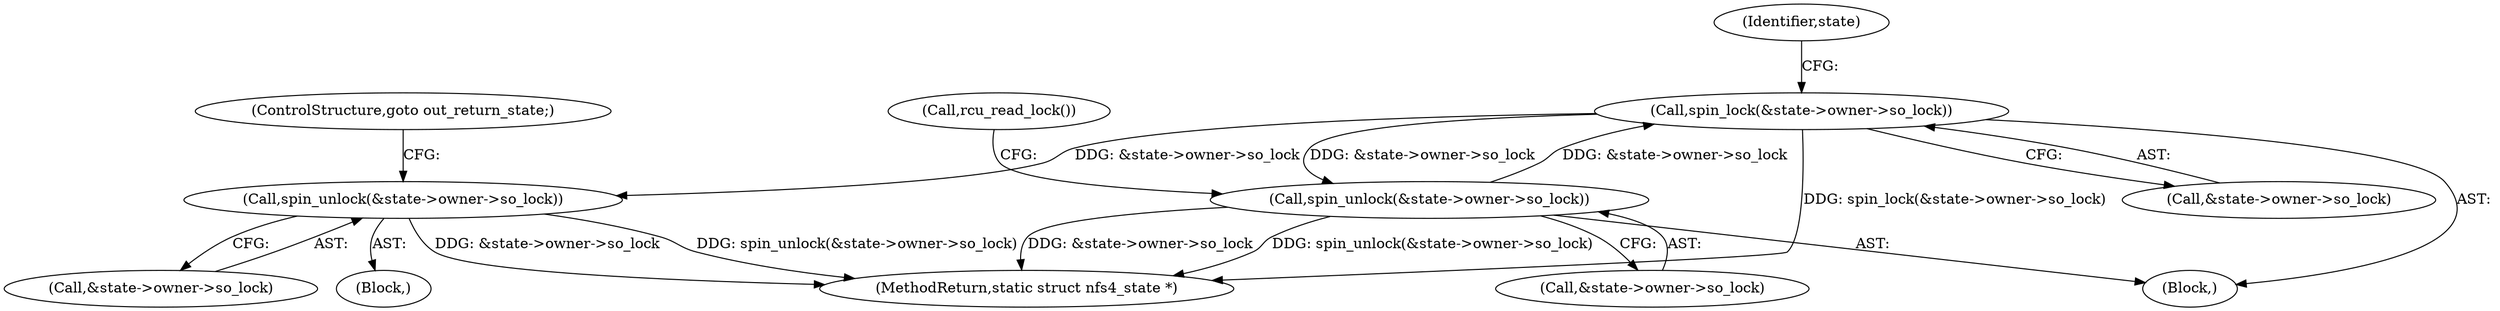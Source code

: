 digraph "0_linux_dc0b027dfadfcb8a5504f7d8052754bf8d501ab9_21@pointer" {
"1000151" [label="(Call,spin_lock(&state->owner->so_lock))"];
"1000175" [label="(Call,spin_unlock(&state->owner->so_lock))"];
"1000151" [label="(Call,spin_lock(&state->owner->so_lock))"];
"1000167" [label="(Call,spin_unlock(&state->owner->so_lock))"];
"1000151" [label="(Call,spin_lock(&state->owner->so_lock))"];
"1000256" [label="(MethodReturn,static struct nfs4_state *)"];
"1000168" [label="(Call,&state->owner->so_lock)"];
"1000175" [label="(Call,spin_unlock(&state->owner->so_lock))"];
"1000160" [label="(Identifier,state)"];
"1000163" [label="(Block,)"];
"1000176" [label="(Call,&state->owner->so_lock)"];
"1000152" [label="(Call,&state->owner->so_lock)"];
"1000174" [label="(ControlStructure,goto out_return_state;)"];
"1000167" [label="(Call,spin_unlock(&state->owner->so_lock))"];
"1000150" [label="(Block,)"];
"1000182" [label="(Call,rcu_read_lock())"];
"1000151" -> "1000150"  [label="AST: "];
"1000151" -> "1000152"  [label="CFG: "];
"1000152" -> "1000151"  [label="AST: "];
"1000160" -> "1000151"  [label="CFG: "];
"1000151" -> "1000256"  [label="DDG: spin_lock(&state->owner->so_lock)"];
"1000175" -> "1000151"  [label="DDG: &state->owner->so_lock"];
"1000151" -> "1000167"  [label="DDG: &state->owner->so_lock"];
"1000151" -> "1000175"  [label="DDG: &state->owner->so_lock"];
"1000175" -> "1000150"  [label="AST: "];
"1000175" -> "1000176"  [label="CFG: "];
"1000176" -> "1000175"  [label="AST: "];
"1000182" -> "1000175"  [label="CFG: "];
"1000175" -> "1000256"  [label="DDG: &state->owner->so_lock"];
"1000175" -> "1000256"  [label="DDG: spin_unlock(&state->owner->so_lock)"];
"1000167" -> "1000163"  [label="AST: "];
"1000167" -> "1000168"  [label="CFG: "];
"1000168" -> "1000167"  [label="AST: "];
"1000174" -> "1000167"  [label="CFG: "];
"1000167" -> "1000256"  [label="DDG: &state->owner->so_lock"];
"1000167" -> "1000256"  [label="DDG: spin_unlock(&state->owner->so_lock)"];
}
